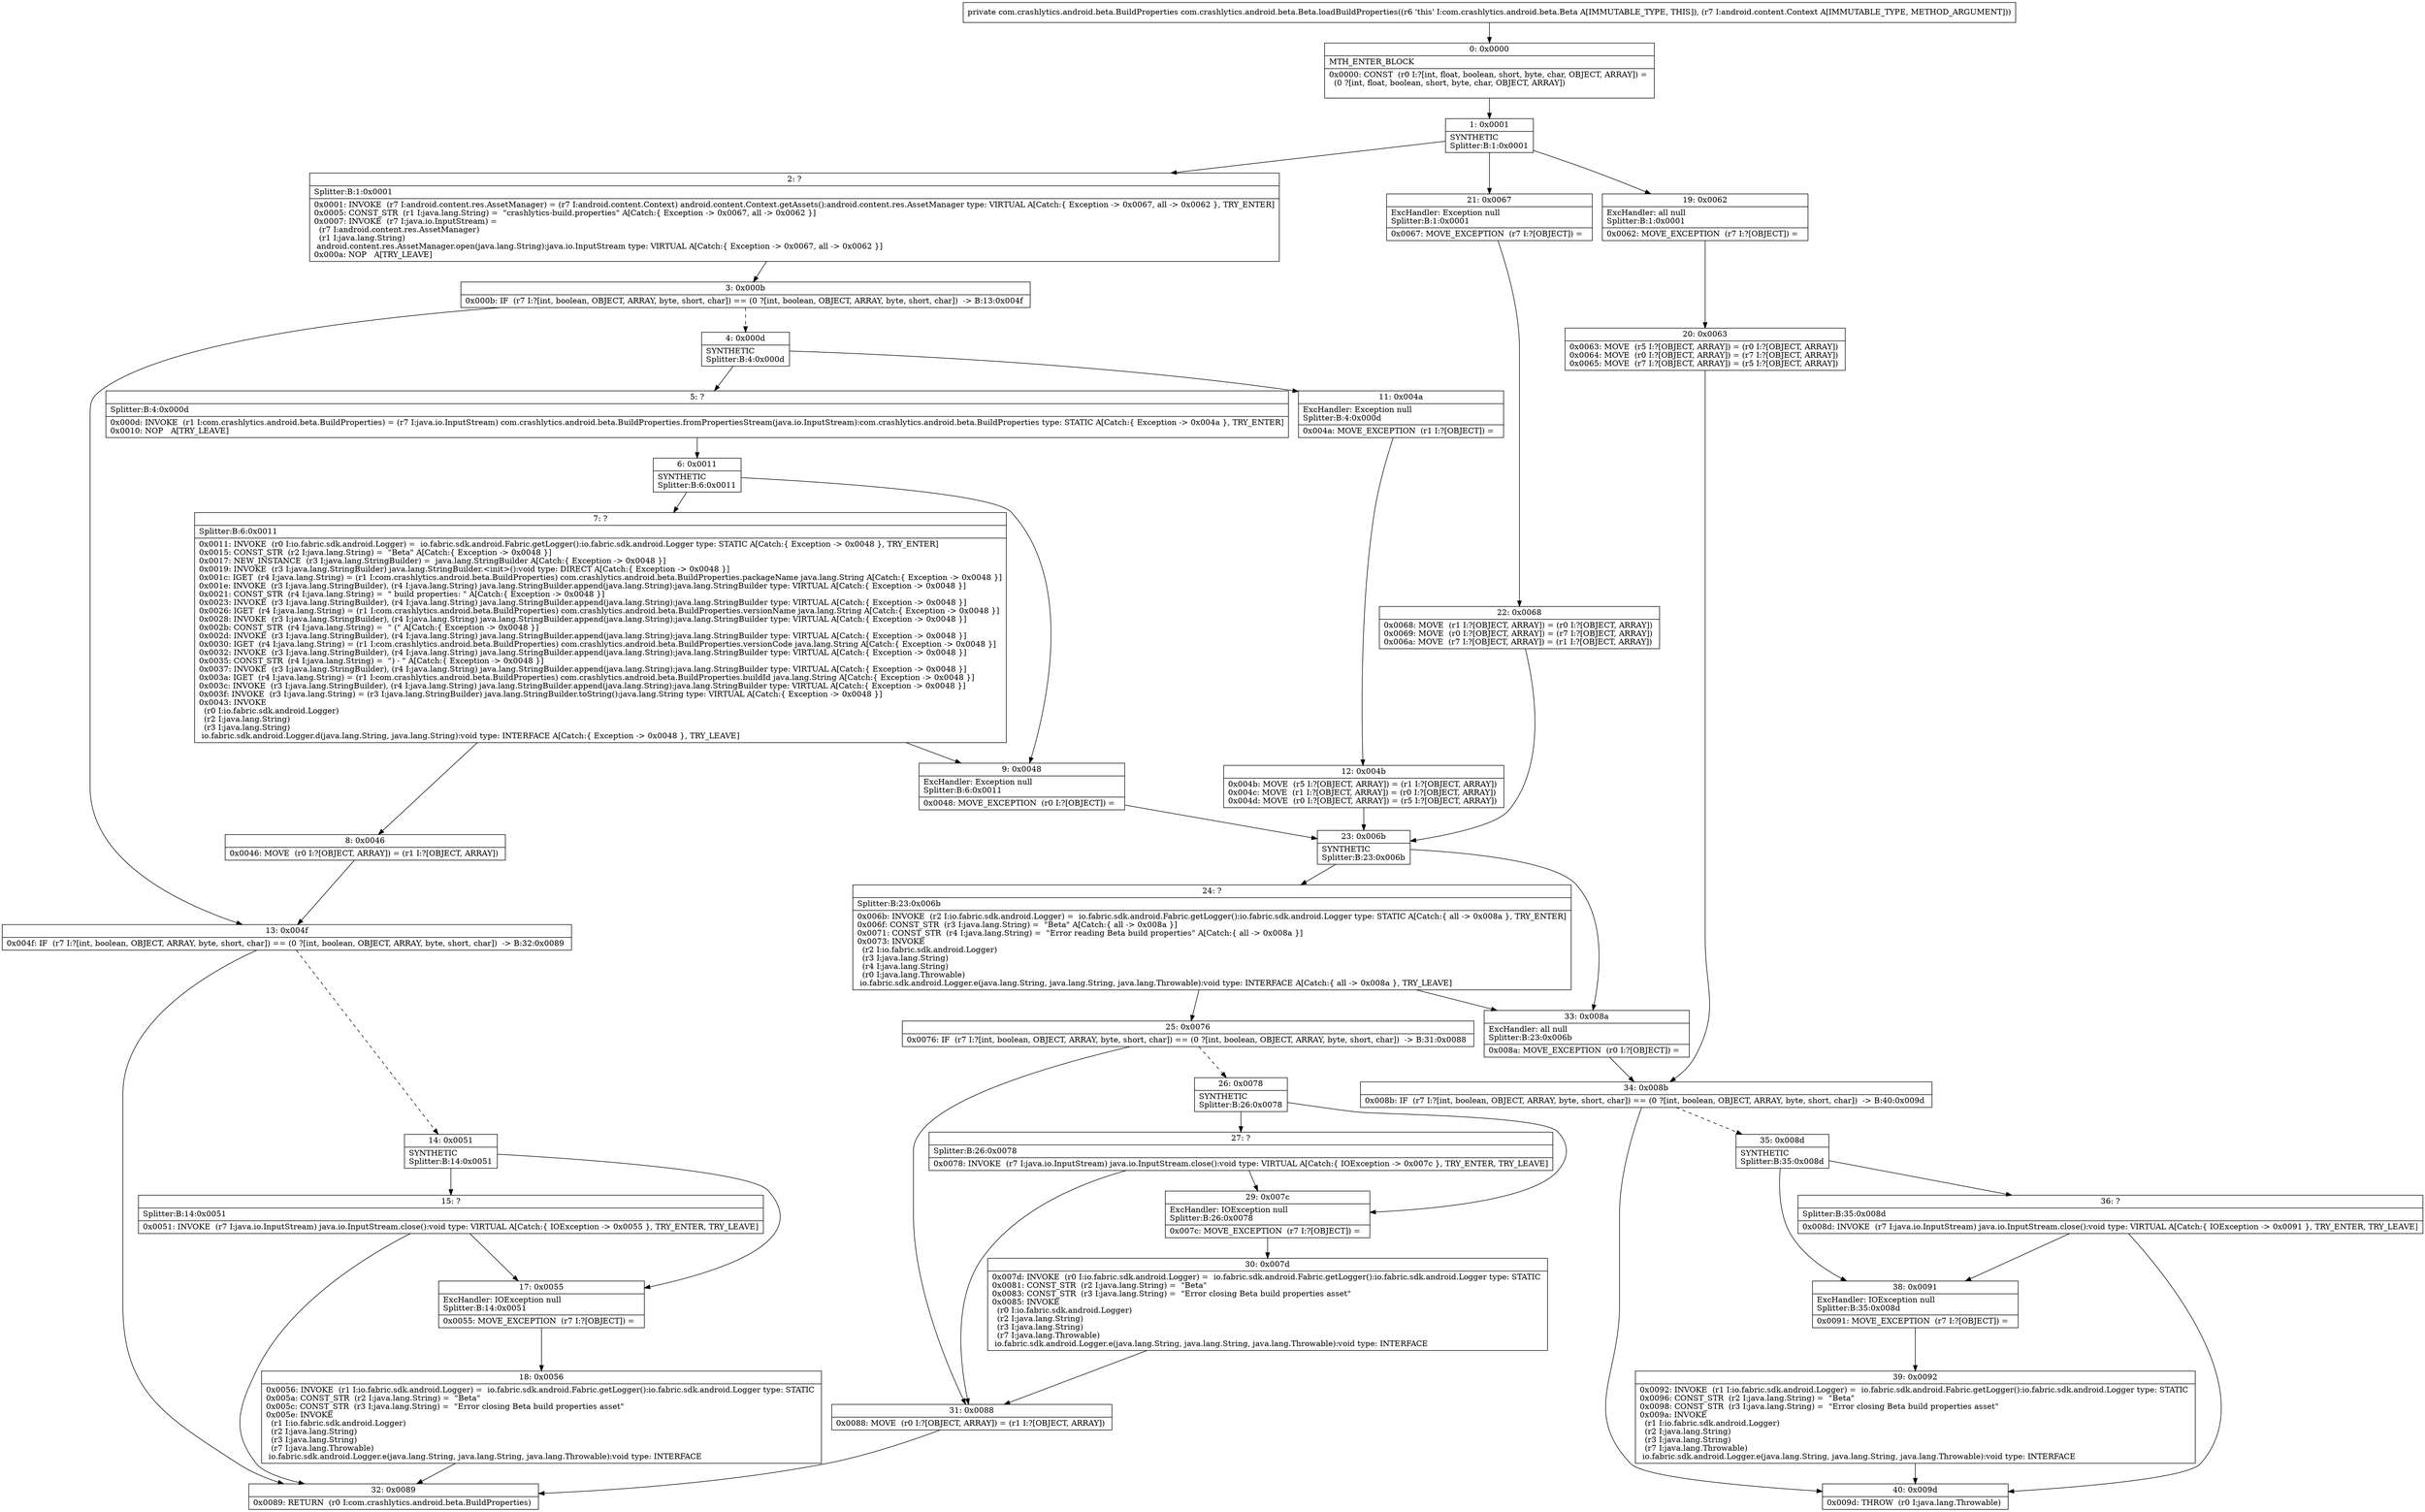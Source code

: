 digraph "CFG forcom.crashlytics.android.beta.Beta.loadBuildProperties(Landroid\/content\/Context;)Lcom\/crashlytics\/android\/beta\/BuildProperties;" {
Node_0 [shape=record,label="{0\:\ 0x0000|MTH_ENTER_BLOCK\l|0x0000: CONST  (r0 I:?[int, float, boolean, short, byte, char, OBJECT, ARRAY]) = \l  (0 ?[int, float, boolean, short, byte, char, OBJECT, ARRAY])\l \l}"];
Node_1 [shape=record,label="{1\:\ 0x0001|SYNTHETIC\lSplitter:B:1:0x0001\l}"];
Node_2 [shape=record,label="{2\:\ ?|Splitter:B:1:0x0001\l|0x0001: INVOKE  (r7 I:android.content.res.AssetManager) = (r7 I:android.content.Context) android.content.Context.getAssets():android.content.res.AssetManager type: VIRTUAL A[Catch:\{ Exception \-\> 0x0067, all \-\> 0x0062 \}, TRY_ENTER]\l0x0005: CONST_STR  (r1 I:java.lang.String) =  \"crashlytics\-build.properties\" A[Catch:\{ Exception \-\> 0x0067, all \-\> 0x0062 \}]\l0x0007: INVOKE  (r7 I:java.io.InputStream) = \l  (r7 I:android.content.res.AssetManager)\l  (r1 I:java.lang.String)\l android.content.res.AssetManager.open(java.lang.String):java.io.InputStream type: VIRTUAL A[Catch:\{ Exception \-\> 0x0067, all \-\> 0x0062 \}]\l0x000a: NOP   A[TRY_LEAVE]\l}"];
Node_3 [shape=record,label="{3\:\ 0x000b|0x000b: IF  (r7 I:?[int, boolean, OBJECT, ARRAY, byte, short, char]) == (0 ?[int, boolean, OBJECT, ARRAY, byte, short, char])  \-\> B:13:0x004f \l}"];
Node_4 [shape=record,label="{4\:\ 0x000d|SYNTHETIC\lSplitter:B:4:0x000d\l}"];
Node_5 [shape=record,label="{5\:\ ?|Splitter:B:4:0x000d\l|0x000d: INVOKE  (r1 I:com.crashlytics.android.beta.BuildProperties) = (r7 I:java.io.InputStream) com.crashlytics.android.beta.BuildProperties.fromPropertiesStream(java.io.InputStream):com.crashlytics.android.beta.BuildProperties type: STATIC A[Catch:\{ Exception \-\> 0x004a \}, TRY_ENTER]\l0x0010: NOP   A[TRY_LEAVE]\l}"];
Node_6 [shape=record,label="{6\:\ 0x0011|SYNTHETIC\lSplitter:B:6:0x0011\l}"];
Node_7 [shape=record,label="{7\:\ ?|Splitter:B:6:0x0011\l|0x0011: INVOKE  (r0 I:io.fabric.sdk.android.Logger) =  io.fabric.sdk.android.Fabric.getLogger():io.fabric.sdk.android.Logger type: STATIC A[Catch:\{ Exception \-\> 0x0048 \}, TRY_ENTER]\l0x0015: CONST_STR  (r2 I:java.lang.String) =  \"Beta\" A[Catch:\{ Exception \-\> 0x0048 \}]\l0x0017: NEW_INSTANCE  (r3 I:java.lang.StringBuilder) =  java.lang.StringBuilder A[Catch:\{ Exception \-\> 0x0048 \}]\l0x0019: INVOKE  (r3 I:java.lang.StringBuilder) java.lang.StringBuilder.\<init\>():void type: DIRECT A[Catch:\{ Exception \-\> 0x0048 \}]\l0x001c: IGET  (r4 I:java.lang.String) = (r1 I:com.crashlytics.android.beta.BuildProperties) com.crashlytics.android.beta.BuildProperties.packageName java.lang.String A[Catch:\{ Exception \-\> 0x0048 \}]\l0x001e: INVOKE  (r3 I:java.lang.StringBuilder), (r4 I:java.lang.String) java.lang.StringBuilder.append(java.lang.String):java.lang.StringBuilder type: VIRTUAL A[Catch:\{ Exception \-\> 0x0048 \}]\l0x0021: CONST_STR  (r4 I:java.lang.String) =  \" build properties: \" A[Catch:\{ Exception \-\> 0x0048 \}]\l0x0023: INVOKE  (r3 I:java.lang.StringBuilder), (r4 I:java.lang.String) java.lang.StringBuilder.append(java.lang.String):java.lang.StringBuilder type: VIRTUAL A[Catch:\{ Exception \-\> 0x0048 \}]\l0x0026: IGET  (r4 I:java.lang.String) = (r1 I:com.crashlytics.android.beta.BuildProperties) com.crashlytics.android.beta.BuildProperties.versionName java.lang.String A[Catch:\{ Exception \-\> 0x0048 \}]\l0x0028: INVOKE  (r3 I:java.lang.StringBuilder), (r4 I:java.lang.String) java.lang.StringBuilder.append(java.lang.String):java.lang.StringBuilder type: VIRTUAL A[Catch:\{ Exception \-\> 0x0048 \}]\l0x002b: CONST_STR  (r4 I:java.lang.String) =  \" (\" A[Catch:\{ Exception \-\> 0x0048 \}]\l0x002d: INVOKE  (r3 I:java.lang.StringBuilder), (r4 I:java.lang.String) java.lang.StringBuilder.append(java.lang.String):java.lang.StringBuilder type: VIRTUAL A[Catch:\{ Exception \-\> 0x0048 \}]\l0x0030: IGET  (r4 I:java.lang.String) = (r1 I:com.crashlytics.android.beta.BuildProperties) com.crashlytics.android.beta.BuildProperties.versionCode java.lang.String A[Catch:\{ Exception \-\> 0x0048 \}]\l0x0032: INVOKE  (r3 I:java.lang.StringBuilder), (r4 I:java.lang.String) java.lang.StringBuilder.append(java.lang.String):java.lang.StringBuilder type: VIRTUAL A[Catch:\{ Exception \-\> 0x0048 \}]\l0x0035: CONST_STR  (r4 I:java.lang.String) =  \") \- \" A[Catch:\{ Exception \-\> 0x0048 \}]\l0x0037: INVOKE  (r3 I:java.lang.StringBuilder), (r4 I:java.lang.String) java.lang.StringBuilder.append(java.lang.String):java.lang.StringBuilder type: VIRTUAL A[Catch:\{ Exception \-\> 0x0048 \}]\l0x003a: IGET  (r4 I:java.lang.String) = (r1 I:com.crashlytics.android.beta.BuildProperties) com.crashlytics.android.beta.BuildProperties.buildId java.lang.String A[Catch:\{ Exception \-\> 0x0048 \}]\l0x003c: INVOKE  (r3 I:java.lang.StringBuilder), (r4 I:java.lang.String) java.lang.StringBuilder.append(java.lang.String):java.lang.StringBuilder type: VIRTUAL A[Catch:\{ Exception \-\> 0x0048 \}]\l0x003f: INVOKE  (r3 I:java.lang.String) = (r3 I:java.lang.StringBuilder) java.lang.StringBuilder.toString():java.lang.String type: VIRTUAL A[Catch:\{ Exception \-\> 0x0048 \}]\l0x0043: INVOKE  \l  (r0 I:io.fabric.sdk.android.Logger)\l  (r2 I:java.lang.String)\l  (r3 I:java.lang.String)\l io.fabric.sdk.android.Logger.d(java.lang.String, java.lang.String):void type: INTERFACE A[Catch:\{ Exception \-\> 0x0048 \}, TRY_LEAVE]\l}"];
Node_8 [shape=record,label="{8\:\ 0x0046|0x0046: MOVE  (r0 I:?[OBJECT, ARRAY]) = (r1 I:?[OBJECT, ARRAY]) \l}"];
Node_9 [shape=record,label="{9\:\ 0x0048|ExcHandler: Exception null\lSplitter:B:6:0x0011\l|0x0048: MOVE_EXCEPTION  (r0 I:?[OBJECT]) =  \l}"];
Node_11 [shape=record,label="{11\:\ 0x004a|ExcHandler: Exception null\lSplitter:B:4:0x000d\l|0x004a: MOVE_EXCEPTION  (r1 I:?[OBJECT]) =  \l}"];
Node_12 [shape=record,label="{12\:\ 0x004b|0x004b: MOVE  (r5 I:?[OBJECT, ARRAY]) = (r1 I:?[OBJECT, ARRAY]) \l0x004c: MOVE  (r1 I:?[OBJECT, ARRAY]) = (r0 I:?[OBJECT, ARRAY]) \l0x004d: MOVE  (r0 I:?[OBJECT, ARRAY]) = (r5 I:?[OBJECT, ARRAY]) \l}"];
Node_13 [shape=record,label="{13\:\ 0x004f|0x004f: IF  (r7 I:?[int, boolean, OBJECT, ARRAY, byte, short, char]) == (0 ?[int, boolean, OBJECT, ARRAY, byte, short, char])  \-\> B:32:0x0089 \l}"];
Node_14 [shape=record,label="{14\:\ 0x0051|SYNTHETIC\lSplitter:B:14:0x0051\l}"];
Node_15 [shape=record,label="{15\:\ ?|Splitter:B:14:0x0051\l|0x0051: INVOKE  (r7 I:java.io.InputStream) java.io.InputStream.close():void type: VIRTUAL A[Catch:\{ IOException \-\> 0x0055 \}, TRY_ENTER, TRY_LEAVE]\l}"];
Node_17 [shape=record,label="{17\:\ 0x0055|ExcHandler: IOException null\lSplitter:B:14:0x0051\l|0x0055: MOVE_EXCEPTION  (r7 I:?[OBJECT]) =  \l}"];
Node_18 [shape=record,label="{18\:\ 0x0056|0x0056: INVOKE  (r1 I:io.fabric.sdk.android.Logger) =  io.fabric.sdk.android.Fabric.getLogger():io.fabric.sdk.android.Logger type: STATIC \l0x005a: CONST_STR  (r2 I:java.lang.String) =  \"Beta\" \l0x005c: CONST_STR  (r3 I:java.lang.String) =  \"Error closing Beta build properties asset\" \l0x005e: INVOKE  \l  (r1 I:io.fabric.sdk.android.Logger)\l  (r2 I:java.lang.String)\l  (r3 I:java.lang.String)\l  (r7 I:java.lang.Throwable)\l io.fabric.sdk.android.Logger.e(java.lang.String, java.lang.String, java.lang.Throwable):void type: INTERFACE \l}"];
Node_19 [shape=record,label="{19\:\ 0x0062|ExcHandler: all null\lSplitter:B:1:0x0001\l|0x0062: MOVE_EXCEPTION  (r7 I:?[OBJECT]) =  \l}"];
Node_20 [shape=record,label="{20\:\ 0x0063|0x0063: MOVE  (r5 I:?[OBJECT, ARRAY]) = (r0 I:?[OBJECT, ARRAY]) \l0x0064: MOVE  (r0 I:?[OBJECT, ARRAY]) = (r7 I:?[OBJECT, ARRAY]) \l0x0065: MOVE  (r7 I:?[OBJECT, ARRAY]) = (r5 I:?[OBJECT, ARRAY]) \l}"];
Node_21 [shape=record,label="{21\:\ 0x0067|ExcHandler: Exception null\lSplitter:B:1:0x0001\l|0x0067: MOVE_EXCEPTION  (r7 I:?[OBJECT]) =  \l}"];
Node_22 [shape=record,label="{22\:\ 0x0068|0x0068: MOVE  (r1 I:?[OBJECT, ARRAY]) = (r0 I:?[OBJECT, ARRAY]) \l0x0069: MOVE  (r0 I:?[OBJECT, ARRAY]) = (r7 I:?[OBJECT, ARRAY]) \l0x006a: MOVE  (r7 I:?[OBJECT, ARRAY]) = (r1 I:?[OBJECT, ARRAY]) \l}"];
Node_23 [shape=record,label="{23\:\ 0x006b|SYNTHETIC\lSplitter:B:23:0x006b\l}"];
Node_24 [shape=record,label="{24\:\ ?|Splitter:B:23:0x006b\l|0x006b: INVOKE  (r2 I:io.fabric.sdk.android.Logger) =  io.fabric.sdk.android.Fabric.getLogger():io.fabric.sdk.android.Logger type: STATIC A[Catch:\{ all \-\> 0x008a \}, TRY_ENTER]\l0x006f: CONST_STR  (r3 I:java.lang.String) =  \"Beta\" A[Catch:\{ all \-\> 0x008a \}]\l0x0071: CONST_STR  (r4 I:java.lang.String) =  \"Error reading Beta build properties\" A[Catch:\{ all \-\> 0x008a \}]\l0x0073: INVOKE  \l  (r2 I:io.fabric.sdk.android.Logger)\l  (r3 I:java.lang.String)\l  (r4 I:java.lang.String)\l  (r0 I:java.lang.Throwable)\l io.fabric.sdk.android.Logger.e(java.lang.String, java.lang.String, java.lang.Throwable):void type: INTERFACE A[Catch:\{ all \-\> 0x008a \}, TRY_LEAVE]\l}"];
Node_25 [shape=record,label="{25\:\ 0x0076|0x0076: IF  (r7 I:?[int, boolean, OBJECT, ARRAY, byte, short, char]) == (0 ?[int, boolean, OBJECT, ARRAY, byte, short, char])  \-\> B:31:0x0088 \l}"];
Node_26 [shape=record,label="{26\:\ 0x0078|SYNTHETIC\lSplitter:B:26:0x0078\l}"];
Node_27 [shape=record,label="{27\:\ ?|Splitter:B:26:0x0078\l|0x0078: INVOKE  (r7 I:java.io.InputStream) java.io.InputStream.close():void type: VIRTUAL A[Catch:\{ IOException \-\> 0x007c \}, TRY_ENTER, TRY_LEAVE]\l}"];
Node_29 [shape=record,label="{29\:\ 0x007c|ExcHandler: IOException null\lSplitter:B:26:0x0078\l|0x007c: MOVE_EXCEPTION  (r7 I:?[OBJECT]) =  \l}"];
Node_30 [shape=record,label="{30\:\ 0x007d|0x007d: INVOKE  (r0 I:io.fabric.sdk.android.Logger) =  io.fabric.sdk.android.Fabric.getLogger():io.fabric.sdk.android.Logger type: STATIC \l0x0081: CONST_STR  (r2 I:java.lang.String) =  \"Beta\" \l0x0083: CONST_STR  (r3 I:java.lang.String) =  \"Error closing Beta build properties asset\" \l0x0085: INVOKE  \l  (r0 I:io.fabric.sdk.android.Logger)\l  (r2 I:java.lang.String)\l  (r3 I:java.lang.String)\l  (r7 I:java.lang.Throwable)\l io.fabric.sdk.android.Logger.e(java.lang.String, java.lang.String, java.lang.Throwable):void type: INTERFACE \l}"];
Node_31 [shape=record,label="{31\:\ 0x0088|0x0088: MOVE  (r0 I:?[OBJECT, ARRAY]) = (r1 I:?[OBJECT, ARRAY]) \l}"];
Node_32 [shape=record,label="{32\:\ 0x0089|0x0089: RETURN  (r0 I:com.crashlytics.android.beta.BuildProperties) \l}"];
Node_33 [shape=record,label="{33\:\ 0x008a|ExcHandler: all null\lSplitter:B:23:0x006b\l|0x008a: MOVE_EXCEPTION  (r0 I:?[OBJECT]) =  \l}"];
Node_34 [shape=record,label="{34\:\ 0x008b|0x008b: IF  (r7 I:?[int, boolean, OBJECT, ARRAY, byte, short, char]) == (0 ?[int, boolean, OBJECT, ARRAY, byte, short, char])  \-\> B:40:0x009d \l}"];
Node_35 [shape=record,label="{35\:\ 0x008d|SYNTHETIC\lSplitter:B:35:0x008d\l}"];
Node_36 [shape=record,label="{36\:\ ?|Splitter:B:35:0x008d\l|0x008d: INVOKE  (r7 I:java.io.InputStream) java.io.InputStream.close():void type: VIRTUAL A[Catch:\{ IOException \-\> 0x0091 \}, TRY_ENTER, TRY_LEAVE]\l}"];
Node_38 [shape=record,label="{38\:\ 0x0091|ExcHandler: IOException null\lSplitter:B:35:0x008d\l|0x0091: MOVE_EXCEPTION  (r7 I:?[OBJECT]) =  \l}"];
Node_39 [shape=record,label="{39\:\ 0x0092|0x0092: INVOKE  (r1 I:io.fabric.sdk.android.Logger) =  io.fabric.sdk.android.Fabric.getLogger():io.fabric.sdk.android.Logger type: STATIC \l0x0096: CONST_STR  (r2 I:java.lang.String) =  \"Beta\" \l0x0098: CONST_STR  (r3 I:java.lang.String) =  \"Error closing Beta build properties asset\" \l0x009a: INVOKE  \l  (r1 I:io.fabric.sdk.android.Logger)\l  (r2 I:java.lang.String)\l  (r3 I:java.lang.String)\l  (r7 I:java.lang.Throwable)\l io.fabric.sdk.android.Logger.e(java.lang.String, java.lang.String, java.lang.Throwable):void type: INTERFACE \l}"];
Node_40 [shape=record,label="{40\:\ 0x009d|0x009d: THROW  (r0 I:java.lang.Throwable) \l}"];
MethodNode[shape=record,label="{private com.crashlytics.android.beta.BuildProperties com.crashlytics.android.beta.Beta.loadBuildProperties((r6 'this' I:com.crashlytics.android.beta.Beta A[IMMUTABLE_TYPE, THIS]), (r7 I:android.content.Context A[IMMUTABLE_TYPE, METHOD_ARGUMENT])) }"];
MethodNode -> Node_0;
Node_0 -> Node_1;
Node_1 -> Node_2;
Node_1 -> Node_21;
Node_1 -> Node_19;
Node_2 -> Node_3;
Node_3 -> Node_4[style=dashed];
Node_3 -> Node_13;
Node_4 -> Node_5;
Node_4 -> Node_11;
Node_5 -> Node_6;
Node_6 -> Node_7;
Node_6 -> Node_9;
Node_7 -> Node_8;
Node_7 -> Node_9;
Node_8 -> Node_13;
Node_9 -> Node_23;
Node_11 -> Node_12;
Node_12 -> Node_23;
Node_13 -> Node_14[style=dashed];
Node_13 -> Node_32;
Node_14 -> Node_15;
Node_14 -> Node_17;
Node_15 -> Node_17;
Node_15 -> Node_32;
Node_17 -> Node_18;
Node_18 -> Node_32;
Node_19 -> Node_20;
Node_20 -> Node_34;
Node_21 -> Node_22;
Node_22 -> Node_23;
Node_23 -> Node_24;
Node_23 -> Node_33;
Node_24 -> Node_25;
Node_24 -> Node_33;
Node_25 -> Node_26[style=dashed];
Node_25 -> Node_31;
Node_26 -> Node_27;
Node_26 -> Node_29;
Node_27 -> Node_29;
Node_27 -> Node_31;
Node_29 -> Node_30;
Node_30 -> Node_31;
Node_31 -> Node_32;
Node_33 -> Node_34;
Node_34 -> Node_35[style=dashed];
Node_34 -> Node_40;
Node_35 -> Node_36;
Node_35 -> Node_38;
Node_36 -> Node_38;
Node_36 -> Node_40;
Node_38 -> Node_39;
Node_39 -> Node_40;
}

